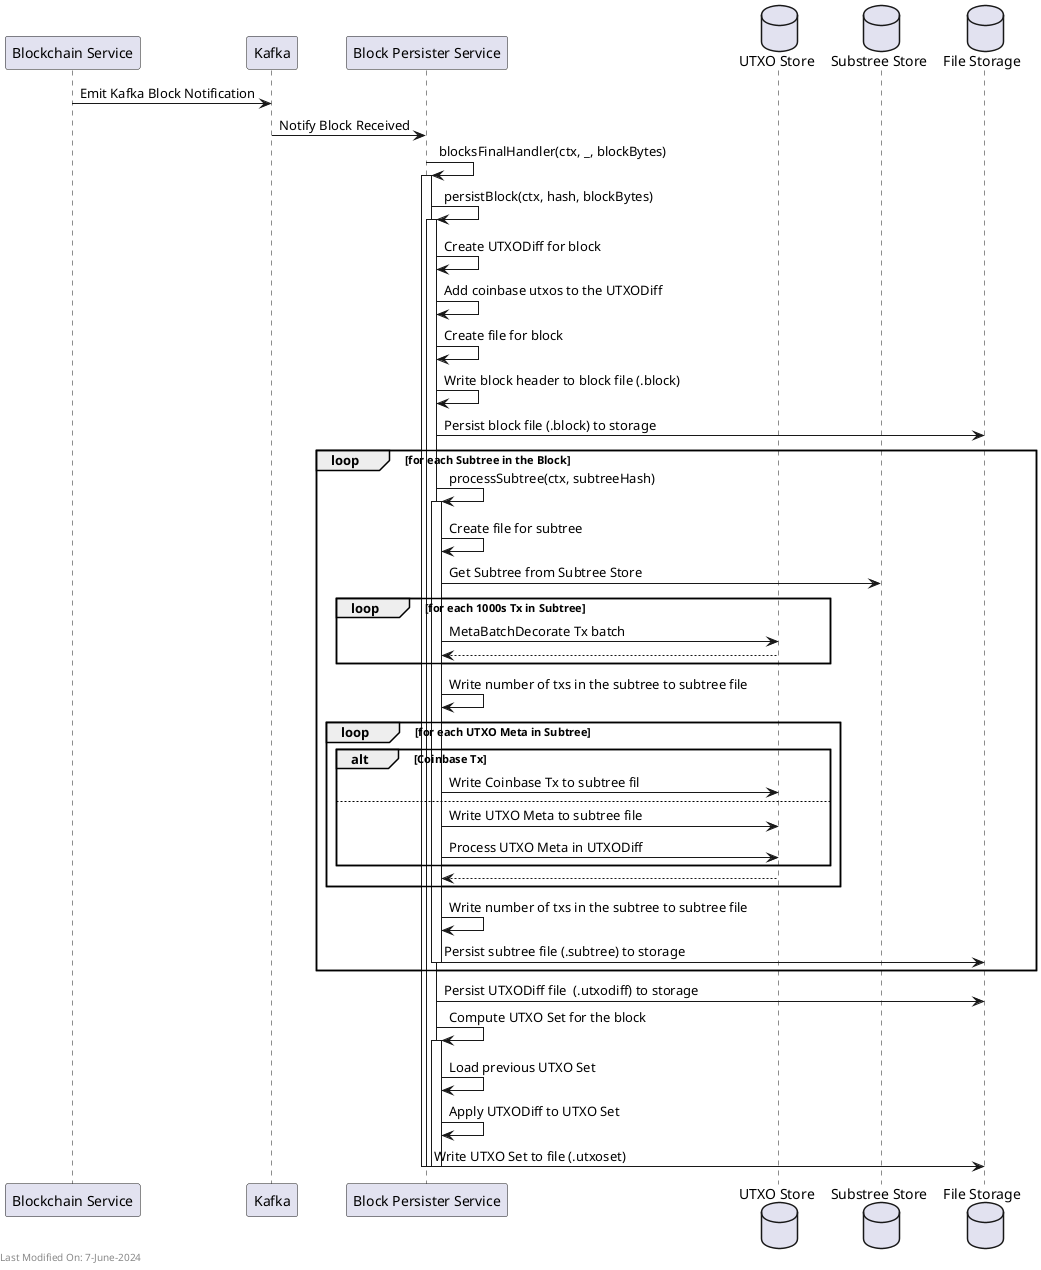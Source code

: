 @startuml
participant "Blockchain Service" as Blockchain
participant "Kafka" as Kafka
participant "Block Persister Service" as BlockPersister
database "UTXO Store" as TMS
database "Substree Store" as SubtreeStore
database "File Storage" as FileStorage

Blockchain -> Kafka: Emit Kafka Block Notification
Kafka -> BlockPersister: Notify Block Received
BlockPersister -> BlockPersister: blocksFinalHandler(ctx, _, blockBytes)
activate BlockPersister
BlockPersister -> BlockPersister: persistBlock(ctx, hash, blockBytes)
activate BlockPersister
BlockPersister -> BlockPersister: Create UTXODiff for block
BlockPersister -> BlockPersister: Add coinbase utxos to the UTXODiff


BlockPersister -> BlockPersister: Create file for block
BlockPersister -> BlockPersister: Write block header to block file (.block)
BlockPersister -> FileStorage: Persist block file (.block) to storage

loop for each Subtree in the Block
    BlockPersister -> BlockPersister: processSubtree(ctx, subtreeHash)
    activate BlockPersister
    BlockPersister -> BlockPersister: Create file for subtree
    BlockPersister -> SubtreeStore: Get Subtree from Subtree Store
    loop for each 1000s Tx in Subtree
        BlockPersister -> TMS : MetaBatchDecorate Tx batch
        TMS --> BlockPersister
    end

    BlockPersister -> BlockPersister: Write number of txs in the subtree to subtree file
    loop for each UTXO Meta in Subtree
        alt Coinbase Tx
           BlockPersister -> TMS: Write Coinbase Tx to subtree fil
        else
            BlockPersister -> TMS: Write UTXO Meta to subtree file
            BlockPersister -> TMS: Process UTXO Meta in UTXODiff
        end

        TMS --> BlockPersister
    end

    BlockPersister -> BlockPersister: Write number of txs in the subtree to subtree file

    BlockPersister -> FileStorage: Persist subtree file (.subtree) to storage

    deactivate BlockPersister
end

BlockPersister -> FileStorage: Persist UTXODiff file  (.utxodiff) to storage

BlockPersister -> BlockPersister: Compute UTXO Set for the block
activate BlockPersister
BlockPersister -> BlockPersister: Load previous UTXO Set
BlockPersister -> BlockPersister: Apply UTXODiff to UTXO Set
BlockPersister -> FileStorage: Write UTXO Set to file (.utxoset)
deactivate BlockPersister


deactivate BlockPersister
deactivate BlockPersister


left footer Last Modified On: 7-June-2024

@enduml
